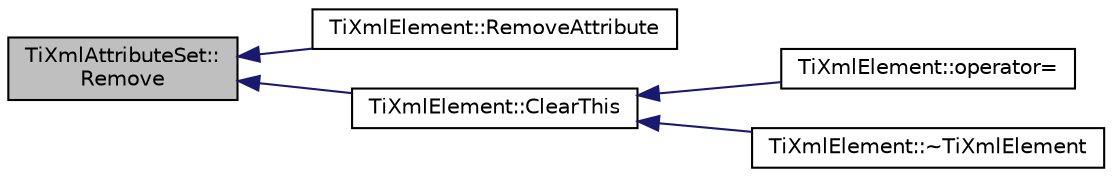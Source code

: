 digraph "TiXmlAttributeSet::Remove"
{
  edge [fontname="Helvetica",fontsize="10",labelfontname="Helvetica",labelfontsize="10"];
  node [fontname="Helvetica",fontsize="10",shape=record];
  rankdir="LR";
  Node1 [label="TiXmlAttributeSet::\lRemove",height=0.2,width=0.4,color="black", fillcolor="grey75", style="filled" fontcolor="black"];
  Node1 -> Node2 [dir="back",color="midnightblue",fontsize="10",style="solid"];
  Node2 [label="TiXmlElement::RemoveAttribute",height=0.2,width=0.4,color="black", fillcolor="white", style="filled",URL="$class_ti_xml_element.html#a56979767deca794376b1dfa69a525b2a"];
  Node1 -> Node3 [dir="back",color="midnightblue",fontsize="10",style="solid"];
  Node3 [label="TiXmlElement::ClearThis",height=0.2,width=0.4,color="black", fillcolor="white", style="filled",URL="$class_ti_xml_element.html#a5670933ec2d7d9763b9891acc05d7f7d"];
  Node3 -> Node4 [dir="back",color="midnightblue",fontsize="10",style="solid"];
  Node4 [label="TiXmlElement::operator=",height=0.2,width=0.4,color="black", fillcolor="white", style="filled",URL="$class_ti_xml_element.html#ad58d300f4cfc0016ffa6861ebb718a0b"];
  Node3 -> Node5 [dir="back",color="midnightblue",fontsize="10",style="solid"];
  Node5 [label="TiXmlElement::~TiXmlElement",height=0.2,width=0.4,color="black", fillcolor="white", style="filled",URL="$class_ti_xml_element.html#aa049a47c5081c0d021968666360da261"];
}
